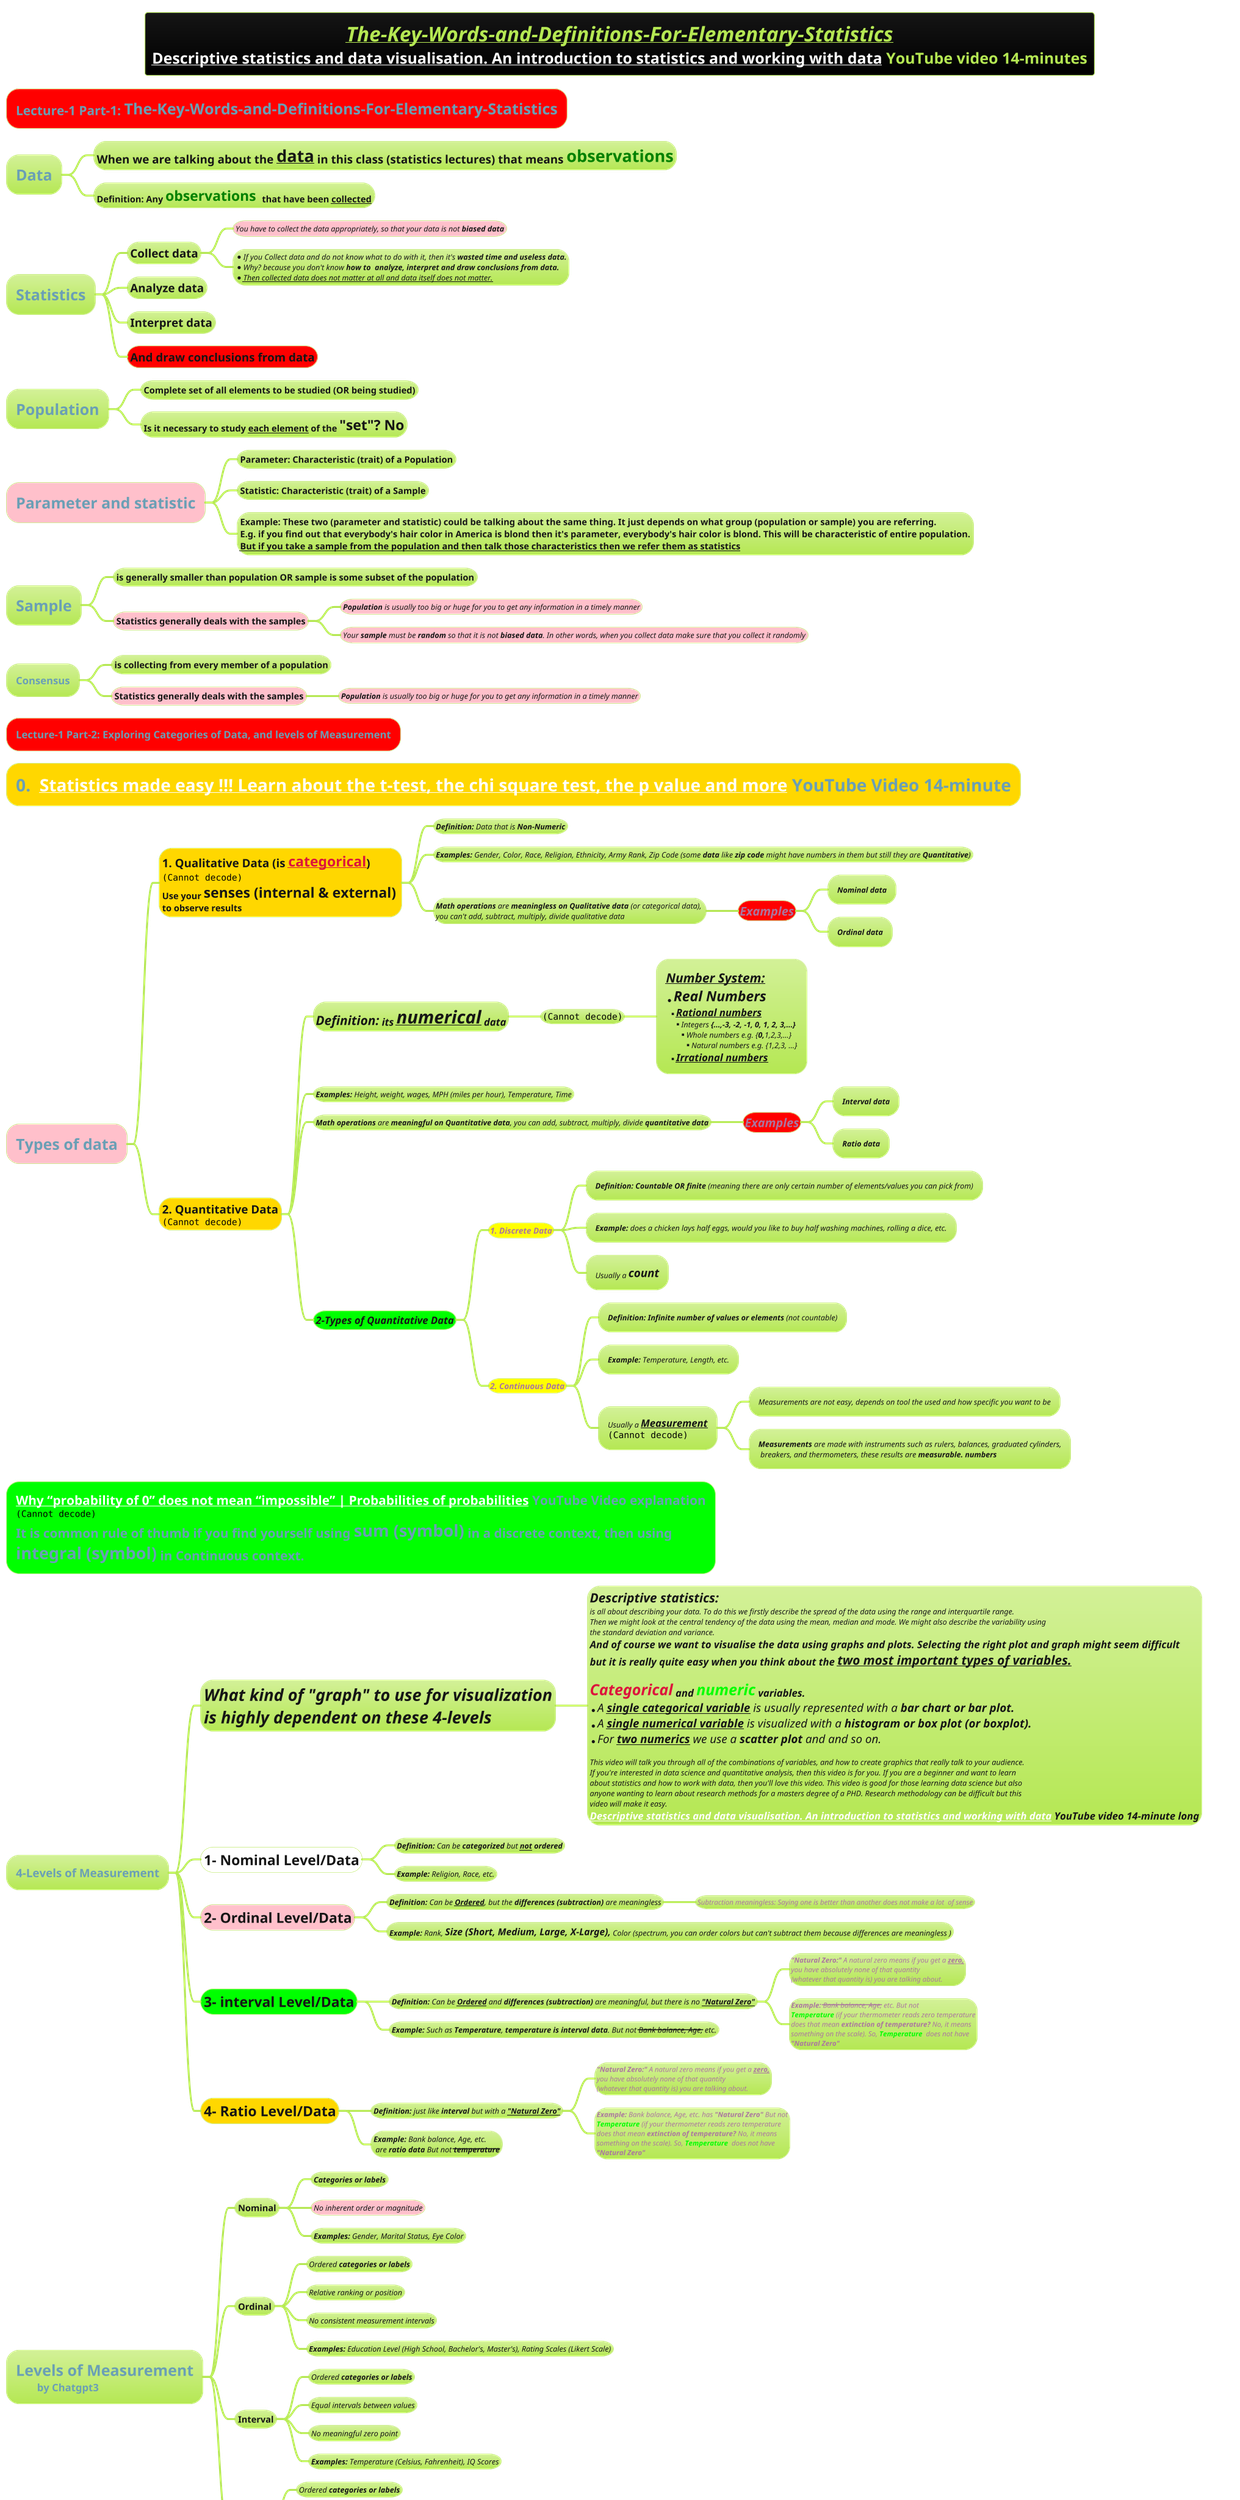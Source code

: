 @startmindmap
skinparam node {
    FontStyle italic
}

title =__//The-Key-Words-and-Definitions-For-Elementary-Statistics//__ \n=[[https://www.youtube.com/watch?v=txNvZ3Zndak&t=91s&ab_channel=GlobalHealthwithGregMartin Descriptive statistics and data visualisation. An introduction to statistics and working with data]] YouTube video 14-minutes
!theme hacker


*[#red] =Lecture-1 Part-1: **The-Key-Words-and-Definitions-For-Elementary-Statistics**
* =**Data**
** =When we are talking about the __**data**__ in this class (statistics lectures) that means <color #green>**observations**</color>
** **Definition:** Any <size:22><color #green>**observations**</color> </size> that have been __collected__

* =**Statistics**
** =Collect data
***[#pink] You have to collect the data appropriately, so that your data is not **biased data**
***:*If you Collect data and do not know what to do with it, then it's **wasted time and useless data.**
*Why? because you don't know **how to  analyze, interpret and draw conclusions from data.**
*__Then collected data does not matter at all and data itself does not matter.__;

** =Analyze data
** =Interpret data
**[#red] =And draw conclusions from data

* =**Population**
** Complete set of all elements to be studied (OR being studied)
** **Is it necessary to study __each element__ of the <size:22>"set"? No**

*[#pink] =**Parameter and statistic**
** **Parameter:** Characteristic (trait) of a **Population**
** **Statistic:** Characteristic (trait) of a **Sample**
**:**Example:** These two **(parameter and statistic) could be talking about the same thing.** It just depends on what **group (population or sample)** you are referring.
E.g. if you find out that everybody's hair color in America is blond then it's **parameter**, everybody's hair color is blond. This will be characteristic of entire population.
__But if you take a **sample** from the **population** and then talk those **characteristics** then we refer them as **statistics**__;

* =**Sample**
** is generally smaller than **population** OR **sample** is some subset of the **population**
**[#pink] **Statistics** generally deals with the **samples**
***[#pink] **Population** is usually too big or huge for you to get any information in a timely manner
***[#pink] Your **sample** must be **random** so that it is not **biased data**. In other words, when you collect data make sure that you collect it randomly

* **Consensus**
** is collecting from **every member** of a **population**
**[#pink] **Statistics** generally deals with the **samples**
***[#pink] **Population** is usually too big or huge for you to get any information in a timely manner


*[#red] Lecture-1 Part-2: **Exploring Categories of Data, and levels of Measurement**
*[#gold] <size:27>**0.  [[https://www.youtube.com/watch?v=I10q6fjPxJ0&t=222s&ab_channel=GlobalHealthwithGregMartin Statistics made easy !!! Learn about the t-test, the chi square test, the p value and more]] YouTube Video 14-minute**

*[#pink] =**Types of data**
**[#gold] ==**1. Qualitative Data (is <color #crimson>__categorical__</color>)** \n<img:images/img_38.png> \nUse your <size:22>**senses** (internal & external)</size> \nto observe results
*** **Definition:** Data that is **Non-Numeric**
*** **Examples:** Gender, Color, Race, Religion, Ethnicity, Army Rank, Zip Code (some **data** like **zip code** might have numbers in them but still they are **Quantitative**)
*** **Math operations** are **meaningless on Qualitative data** (or categorical data), \nyou can't add, subtract, multiply, divide qualitative data
****[#red] =**Examples**
***** **Nominal data**
***** **Ordinal data**
**[#gold] ==**2. Quantitative Data** \n<img:images/img_39.png>
*** =**Definition:** its //**__numerical__**// data
**** <img:images/img_32.png>
*****:=__Number System:__
* <size:22>**Real Numbers**
** <size:16>**__Rational numbers__**
*** Integers **{...,-3, -2, -1, 0, 1, 2, 3,...}**
**** Whole numbers e.g. {**0,**1,2,3,...}
***** Natural numbers e.g. {1,2,3, ...}
** <size:16>**__Irrational numbers__**;

*** **Examples:** Height, weight, wages, MPH (miles per hour), Temperature, Time
*** **Math operations** are **meaningful on Quantitative data**, you can add, subtract, multiply, divide **quantitative data**
****[#red] =**Examples**
***** **Interval data**
***** **Ratio data**
***[#lime] ==**2-Types of Quantitative Data**
****[#yellow] ==1. Discrete Data
***** **Definition:** **Countable OR finite** (meaning there are only certain number of elements/values you can pick from)
***** **Example:** does a chicken lays half eggs, would you like to buy half washing machines, rolling a dice, etc.
***** Usually a <size:18>**count**

****[#yellow] ==2. Continuous Data
***** **Definition:** **Infinite number of values or elements** (not countable)
***** **Example:** Temperature, Length, etc.
***** Usually a <size:16>**__Measurement__**\n<img:images/img_33.png>
****** Measurements are not easy, depends on tool the used and how specific you want to be
****** **Measurements** are made with instruments such as rulers, balances, graduated cylinders,\n breakers, and thermometers, these results are **measurable. numbers**

*[#lime]:=[[https://www.youtube.com/watch?v=ZA4JkHKZM50&ab_channel=3Blue1Brown Why “probability of 0” does not mean “impossible” | Probabilities of probabilities]] YouTube Video explanation
<img:images/img_34.png>
=It is common rule of thumb if you find yourself using <size:22>sum (symbol)</size> in a discrete context, then using
=<size:22>integral (symbol)</size> in Continuous context.;



* ===**4-Levels of Measurement**
** =//**What kind of "graph" to use for visualization**// \n=//**is highly dependent on these 4-levels**//
***:=//Descriptive statistics://
is all about describing your data. To do this we firstly describe the spread of the data using the range and interquartile range.
Then we might look at the central tendency of the data using the mean, median and mode. We might also describe the variability using
the standard deviation and variance.
= And of course we want to visualise the data using graphs and plots. Selecting the right plot and graph might seem difficult
= but it is really quite easy when you think about the __two most important types of variables.__

= <color #crimson>**Categorical**</color> and <color #lime>**numeric**</color> variables.
* <size:18>A **__single categorical variable__** is usually represented with a **bar chart or bar plot.**
* <size:18>A **__single numerical variable__** is visualized with a **histogram or box plot (or boxplot).**
* <size:18>For **__two numerics__** we use a **scatter plot** and and so on.

This video will talk you through all of the combinations of variables, and how to create graphics that really talk to your audience.
If you're interested in data science and quantitative analysis, then this video is for you. If you are a beginner and want to learn
about statistics and how to work with data, then you'll love this video. This video is good for those learning data science but also
anyone wanting to learn about research methods for a masters degree of a PHD. Research methodology can be difficult but this
video will make it easy.
=[[https://www.youtube.com/watch?v=txNvZ3Zndak&t=91s&ab_channel=GlobalHealthwithGregMartin Descriptive statistics and data visualisation. An introduction to statistics and working with data]] YouTube video 14-minute long;

**[#white] =**1- Nominal Level/Data**
*** **Definition:** Can be **categorized** but **__not__ ordered**
*** **Example:** Religion, Race, etc.

**[#pink] =**2- Ordinal Level/Data**
*** **Definition:** Can be **__Ordered__**, but the **differences (subtraction)** are meaningless
**** Subtraction meaningless: Saying one is better than another does not make a lot  of sense
*** **Example:** Rank, <size:15>**Size (Short, Medium, Large, X-Large),**</size> Color (spectrum, you can order colors but can't subtract them because differences are meaningless )

**[#lime] =**3- interval Level/Data**
*** **Definition:** Can be **__Ordered__** and **differences (subtraction)** are meaningful, but there is no **__"Natural Zero"__**
****:**"Natural Zero:"** A natural zero means if you get a **__zero,__**
you have absolutely none of that quantity
(whatever that quantity is) you are talking about.;
****:**Example:** --Bank balance, Age,-- etc. But not
<color #lime>**Temperature**</color> (if your thermometer reads zero temperature
does that mean **extinction of temperature?** No, it means
something on the scale). So, <color #lime>**Temperature**</color>  does not have
**"Natural Zero"**;
*** **Example:** Such as **Temperature**, **temperature is interval data**. But not --Bank balance, Age,-- etc.

**[#gold] =**4- Ratio Level/Data**
*** **Definition:** just like **interval** but with a **__"Natural Zero"__**
****:**"Natural Zero:"** A natural zero means if you get a **__zero,__**
you have absolutely none of that quantity
(whatever that quantity is) you are talking about.;
****:**Example:** Bank balance, Age, etc. has **"Natural Zero"** But not
<color #lime>**Temperature**</color> (if your thermometer reads zero temperature
does that mean **extinction of temperature?** No, it means
something on the scale). So, <color #lime>**Temperature**</color>  does not have
**"Natural Zero"**;
*** **Example:** Bank balance, Age, etc.\n are **ratio data** But not --**temperature**--

* =**Levels of Measurement**\n\tby Chatgpt3
** Nominal
*** **Categories or labels**
***[#pink] No inherent order or magnitude
*** **Examples:** Gender, Marital Status, Eye Color
** Ordinal
*** Ordered **categories or labels**
*** Relative ranking or position
*** No consistent measurement intervals
*** **Examples:** Education Level (High School, Bachelor's, Master's), Rating Scales (Likert Scale)
** Interval
*** Ordered **categories or labels**
*** Equal intervals between values
*** No meaningful zero point
*** **Examples:** Temperature (Celsius, Fahrenheit), IQ Scores
** Ratio
*** Ordered **categories or labels**
*** Equal intervals between values
*** Meaningful zero point
*** **Examples:** Height, Weight, Income, Time

* =Categories of Data and Learning
**:Unlabeled data typically falls under the category of "Unsupervised Learning" in the context of machine learning.
Unsupervised learning is a type of learning where the data does not have predefined labels or categories. The goal
is to explore the patterns, relationships, or structures within the data without any specific guidance.;
** Labeled Data
***[#pink] **Supervised Learning**
**** **Classification**
***** **Output** is always **category (non-numeric value)**
****** **Target variable** is always **interval or ratio data/variable**
******* **As shown below**\n <img:images/img_43.png>
**** **Regression**
***** **Output** is always **Numeric value**
****** **Target variable** is always **interval or ratio data/variable**
******* **As shown below**\n <img:images/img_42.png>
******** **Dependent vs Independent variable**\n <img:images/img_44.png>
** Unlabeled Data
***[#pink] **Unsupervised Learning**
****[#yellow] ===Clustering
****[#yellow] ===Dimensionality Reduction
****[#yellow] ===Anomaly Detection
**:This updated mindmap script reflects the distinction between labeled data used in supervised learning tasks and unlabeled data used
in unsupervised learning tasks. Unsupervised learning algorithms aim to discover patterns, groupings, or anomalies in the data without
relying on predefined labels.;

*:The distinction between labeled and unlabeled data is primarily used in the field of machine learning, where it plays a crucial role
in the training and development of models. However, the concept of labeled and unlabeled data can also be relevant in other disciplines
that involve data analysis and pattern recognition. Here are a few examples:

* **Data Mining:** Data mining is a field that focuses on discovering patterns, relationships, and insights from large datasets.
In data mining, labeled data is often used for supervised learning tasks, while unlabeled data can be utilized for
unsupervised learning tasks such as clustering or anomaly detection.

* **Statistics:** In statistics, labeled data is commonly used for statistical modeling, hypothesis testing, and regression analysis.
**__Unlabeled data__,** on the other hand, can be explored using techniques like **exploratory data analysis or clustering** to gain insights
into the underlying structure of the data.

* **Natural Language Processing (NLP):** In NLP, labeled data is often required for tasks like sentiment analysis, named entity recognition,
or text classification. Unlabeled data can be utilized for tasks such as topic modeling or word embeddings, where the goal is to uncover
latent patterns or representations in text.

While the terminology may vary across disciplines, the fundamental idea of distinguishing between labeled and unlabeled data remains
applicable in various fields that involve data analysis, modeling, and pattern recognition.;

*[#red] Lecture-1 Part-3: **Sampling Techniques: How to Develop a __random Sample__**

* =**Observation vs Experiment**
** Definition
*** **Observation:** Collecting data by observing natural phenomena without manipulating any variables.
*** **another Observation definition:** Measure specific traits but does not modify the subject.
*** **Experiment:** A systematic and controlled procedure performed to test a hypothesis by manipulating variables and collecting data.
*** **another Experiment definition:** Apply **treatment** and then measure the effect on the **subject.**

* =**Random**
** **Definition:** **each member** of a **population** has an equal chance of being selected in a **sample**

* =**Simple Random Sample**
** **Definition:** **each group** of a **size 'm'** has an equal chance of being selected in a **sample**

* ==**4-Common Sampling Techniques**
**[#pink] **Convenience Sample:** use the results that are easy to get (Not Random), so therefore its never used in conducting real observations or experiments
**[#lime] **Systematic Sample:** put a population in order and select every "K" member
**[#orange] **__Strata__fied Sample:** "Strata means layers", breaks the population into subgroups based on a characteristic, then sample **__each__** group
**[#crimson] **__Cluster__ Sample:** divide population into **"groups or clusters"** (regardless of the characteristic), randomly select a certain number "groups or clusters", and then collect data from the **__entire__** cluster

* **2-Types of Sampling errors that can occur while you are sampling**
** **Non Sampling Error:** when you write down wrong information or make a math error something like this, it's called non-sampling error.
** **Sampling Error:** is the difference in characteristics between your sample and your population, because usually a sample does not **represents 100%** a population \nperfectly there will always a margin of error, and this difference (of margin error) is called sampling error

* <img:images/img_40.png>

@endmindmap
